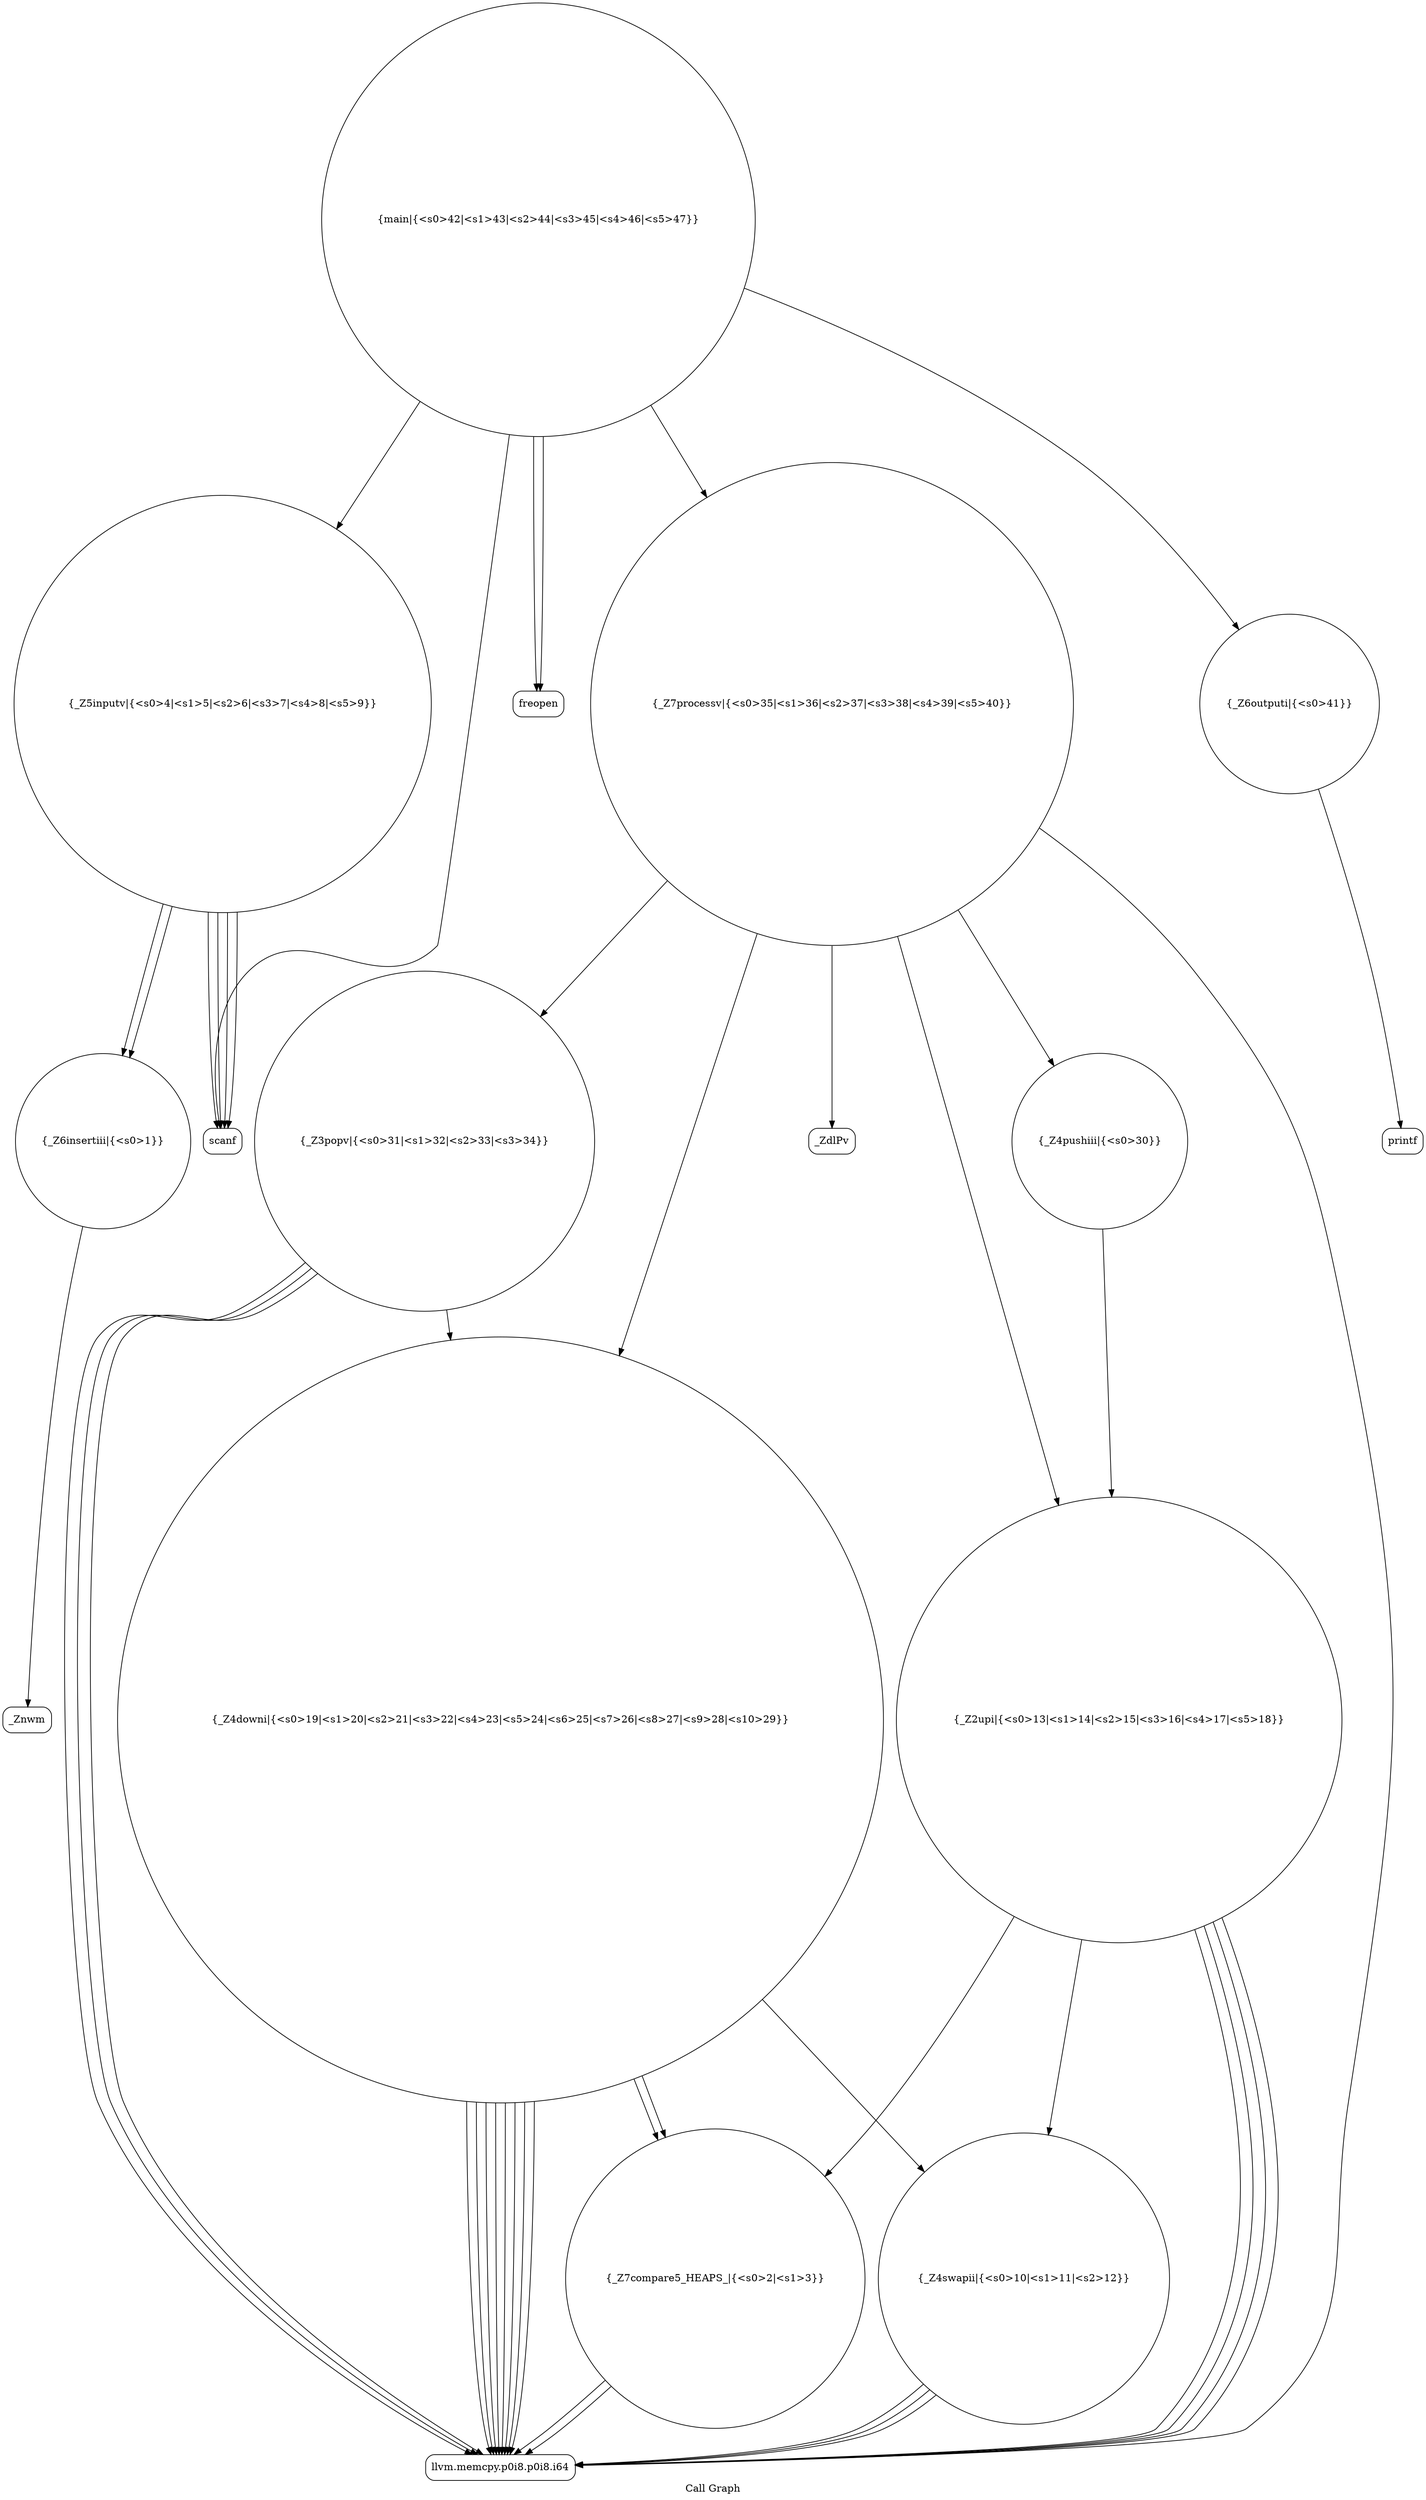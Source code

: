 digraph "Call Graph" {
	label="Call Graph";

	Node0x564532b6bf30 [shape=record,shape=circle,label="{_Z6insertiii|{<s0>1}}"];
	Node0x564532b6bf30:s0 -> Node0x564532b6c3c0[color=black];
	Node0x564532b6c6c0 [shape=record,shape=circle,label="{_Z2upi|{<s0>13|<s1>14|<s2>15|<s3>16|<s4>17|<s5>18}}"];
	Node0x564532b6c6c0:s0 -> Node0x564532b6c4c0[color=black];
	Node0x564532b6c6c0:s1 -> Node0x564532b6c4c0[color=black];
	Node0x564532b6c6c0:s2 -> Node0x564532b6c4c0[color=black];
	Node0x564532b6c6c0:s3 -> Node0x564532b6c4c0[color=black];
	Node0x564532b6c6c0:s4 -> Node0x564532b6c440[color=black];
	Node0x564532b6c6c0:s5 -> Node0x564532b6c640[color=black];
	Node0x564532b6ca40 [shape=record,shape=Mrecord,label="{printf}"];
	Node0x564532b6c440 [shape=record,shape=circle,label="{_Z7compare5_HEAPS_|{<s0>2|<s1>3}}"];
	Node0x564532b6c440:s0 -> Node0x564532b6c4c0[color=black];
	Node0x564532b6c440:s1 -> Node0x564532b6c4c0[color=black];
	Node0x564532b6c7c0 [shape=record,shape=circle,label="{_Z4pushiii|{<s0>30}}"];
	Node0x564532b6c7c0:s0 -> Node0x564532b6c6c0[color=black];
	Node0x564532b6cb40 [shape=record,shape=Mrecord,label="{freopen}"];
	Node0x564532b6c540 [shape=record,shape=circle,label="{_Z5inputv|{<s0>4|<s1>5|<s2>6|<s3>7|<s4>8|<s5>9}}"];
	Node0x564532b6c540:s0 -> Node0x564532b6c5c0[color=black];
	Node0x564532b6c540:s1 -> Node0x564532b6c5c0[color=black];
	Node0x564532b6c540:s2 -> Node0x564532b6c5c0[color=black];
	Node0x564532b6c540:s3 -> Node0x564532b6c5c0[color=black];
	Node0x564532b6c540:s4 -> Node0x564532b6bf30[color=black];
	Node0x564532b6c540:s5 -> Node0x564532b6bf30[color=black];
	Node0x564532b6c8c0 [shape=record,shape=circle,label="{_Z7processv|{<s0>35|<s1>36|<s2>37|<s3>38|<s4>39|<s5>40}}"];
	Node0x564532b6c8c0:s0 -> Node0x564532b6c7c0[color=black];
	Node0x564532b6c8c0:s1 -> Node0x564532b6c840[color=black];
	Node0x564532b6c8c0:s2 -> Node0x564532b6c4c0[color=black];
	Node0x564532b6c8c0:s3 -> Node0x564532b6c6c0[color=black];
	Node0x564532b6c8c0:s4 -> Node0x564532b6c740[color=black];
	Node0x564532b6c8c0:s5 -> Node0x564532b6c940[color=black];
	Node0x564532b6c640 [shape=record,shape=circle,label="{_Z4swapii|{<s0>10|<s1>11|<s2>12}}"];
	Node0x564532b6c640:s0 -> Node0x564532b6c4c0[color=black];
	Node0x564532b6c640:s1 -> Node0x564532b6c4c0[color=black];
	Node0x564532b6c640:s2 -> Node0x564532b6c4c0[color=black];
	Node0x564532b6c9c0 [shape=record,shape=circle,label="{_Z6outputi|{<s0>41}}"];
	Node0x564532b6c9c0:s0 -> Node0x564532b6ca40[color=black];
	Node0x564532b6c3c0 [shape=record,shape=Mrecord,label="{_Znwm}"];
	Node0x564532b6c740 [shape=record,shape=circle,label="{_Z4downi|{<s0>19|<s1>20|<s2>21|<s3>22|<s4>23|<s5>24|<s6>25|<s7>26|<s8>27|<s9>28|<s10>29}}"];
	Node0x564532b6c740:s0 -> Node0x564532b6c4c0[color=black];
	Node0x564532b6c740:s1 -> Node0x564532b6c4c0[color=black];
	Node0x564532b6c740:s2 -> Node0x564532b6c4c0[color=black];
	Node0x564532b6c740:s3 -> Node0x564532b6c4c0[color=black];
	Node0x564532b6c740:s4 -> Node0x564532b6c440[color=black];
	Node0x564532b6c740:s5 -> Node0x564532b6c4c0[color=black];
	Node0x564532b6c740:s6 -> Node0x564532b6c4c0[color=black];
	Node0x564532b6c740:s7 -> Node0x564532b6c4c0[color=black];
	Node0x564532b6c740:s8 -> Node0x564532b6c4c0[color=black];
	Node0x564532b6c740:s9 -> Node0x564532b6c440[color=black];
	Node0x564532b6c740:s10 -> Node0x564532b6c640[color=black];
	Node0x564532b6cac0 [shape=record,shape=circle,label="{main|{<s0>42|<s1>43|<s2>44|<s3>45|<s4>46|<s5>47}}"];
	Node0x564532b6cac0:s0 -> Node0x564532b6cb40[color=black];
	Node0x564532b6cac0:s1 -> Node0x564532b6cb40[color=black];
	Node0x564532b6cac0:s2 -> Node0x564532b6c5c0[color=black];
	Node0x564532b6cac0:s3 -> Node0x564532b6c540[color=black];
	Node0x564532b6cac0:s4 -> Node0x564532b6c8c0[color=black];
	Node0x564532b6cac0:s5 -> Node0x564532b6c9c0[color=black];
	Node0x564532b6c4c0 [shape=record,shape=Mrecord,label="{llvm.memcpy.p0i8.p0i8.i64}"];
	Node0x564532b6c840 [shape=record,shape=circle,label="{_Z3popv|{<s0>31|<s1>32|<s2>33|<s3>34}}"];
	Node0x564532b6c840:s0 -> Node0x564532b6c4c0[color=black];
	Node0x564532b6c840:s1 -> Node0x564532b6c4c0[color=black];
	Node0x564532b6c840:s2 -> Node0x564532b6c740[color=black];
	Node0x564532b6c840:s3 -> Node0x564532b6c4c0[color=black];
	Node0x564532b6c5c0 [shape=record,shape=Mrecord,label="{scanf}"];
	Node0x564532b6c940 [shape=record,shape=Mrecord,label="{_ZdlPv}"];
}
